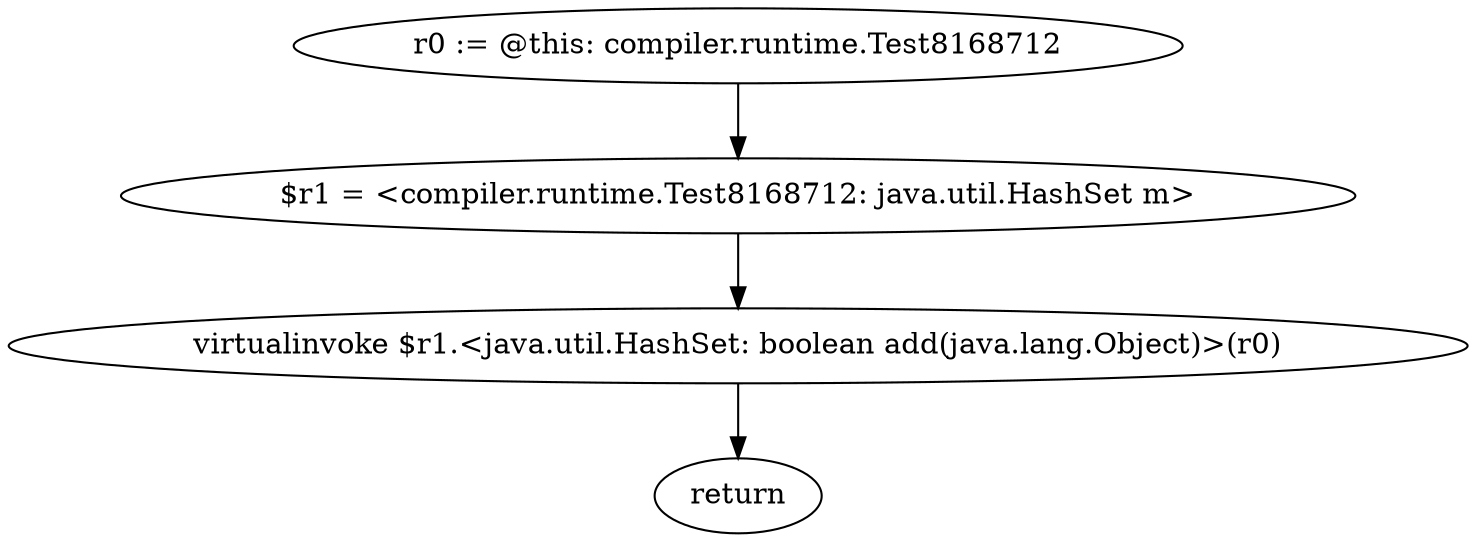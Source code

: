 digraph "unitGraph" {
    "r0 := @this: compiler.runtime.Test8168712"
    "$r1 = <compiler.runtime.Test8168712: java.util.HashSet m>"
    "virtualinvoke $r1.<java.util.HashSet: boolean add(java.lang.Object)>(r0)"
    "return"
    "r0 := @this: compiler.runtime.Test8168712"->"$r1 = <compiler.runtime.Test8168712: java.util.HashSet m>";
    "$r1 = <compiler.runtime.Test8168712: java.util.HashSet m>"->"virtualinvoke $r1.<java.util.HashSet: boolean add(java.lang.Object)>(r0)";
    "virtualinvoke $r1.<java.util.HashSet: boolean add(java.lang.Object)>(r0)"->"return";
}
